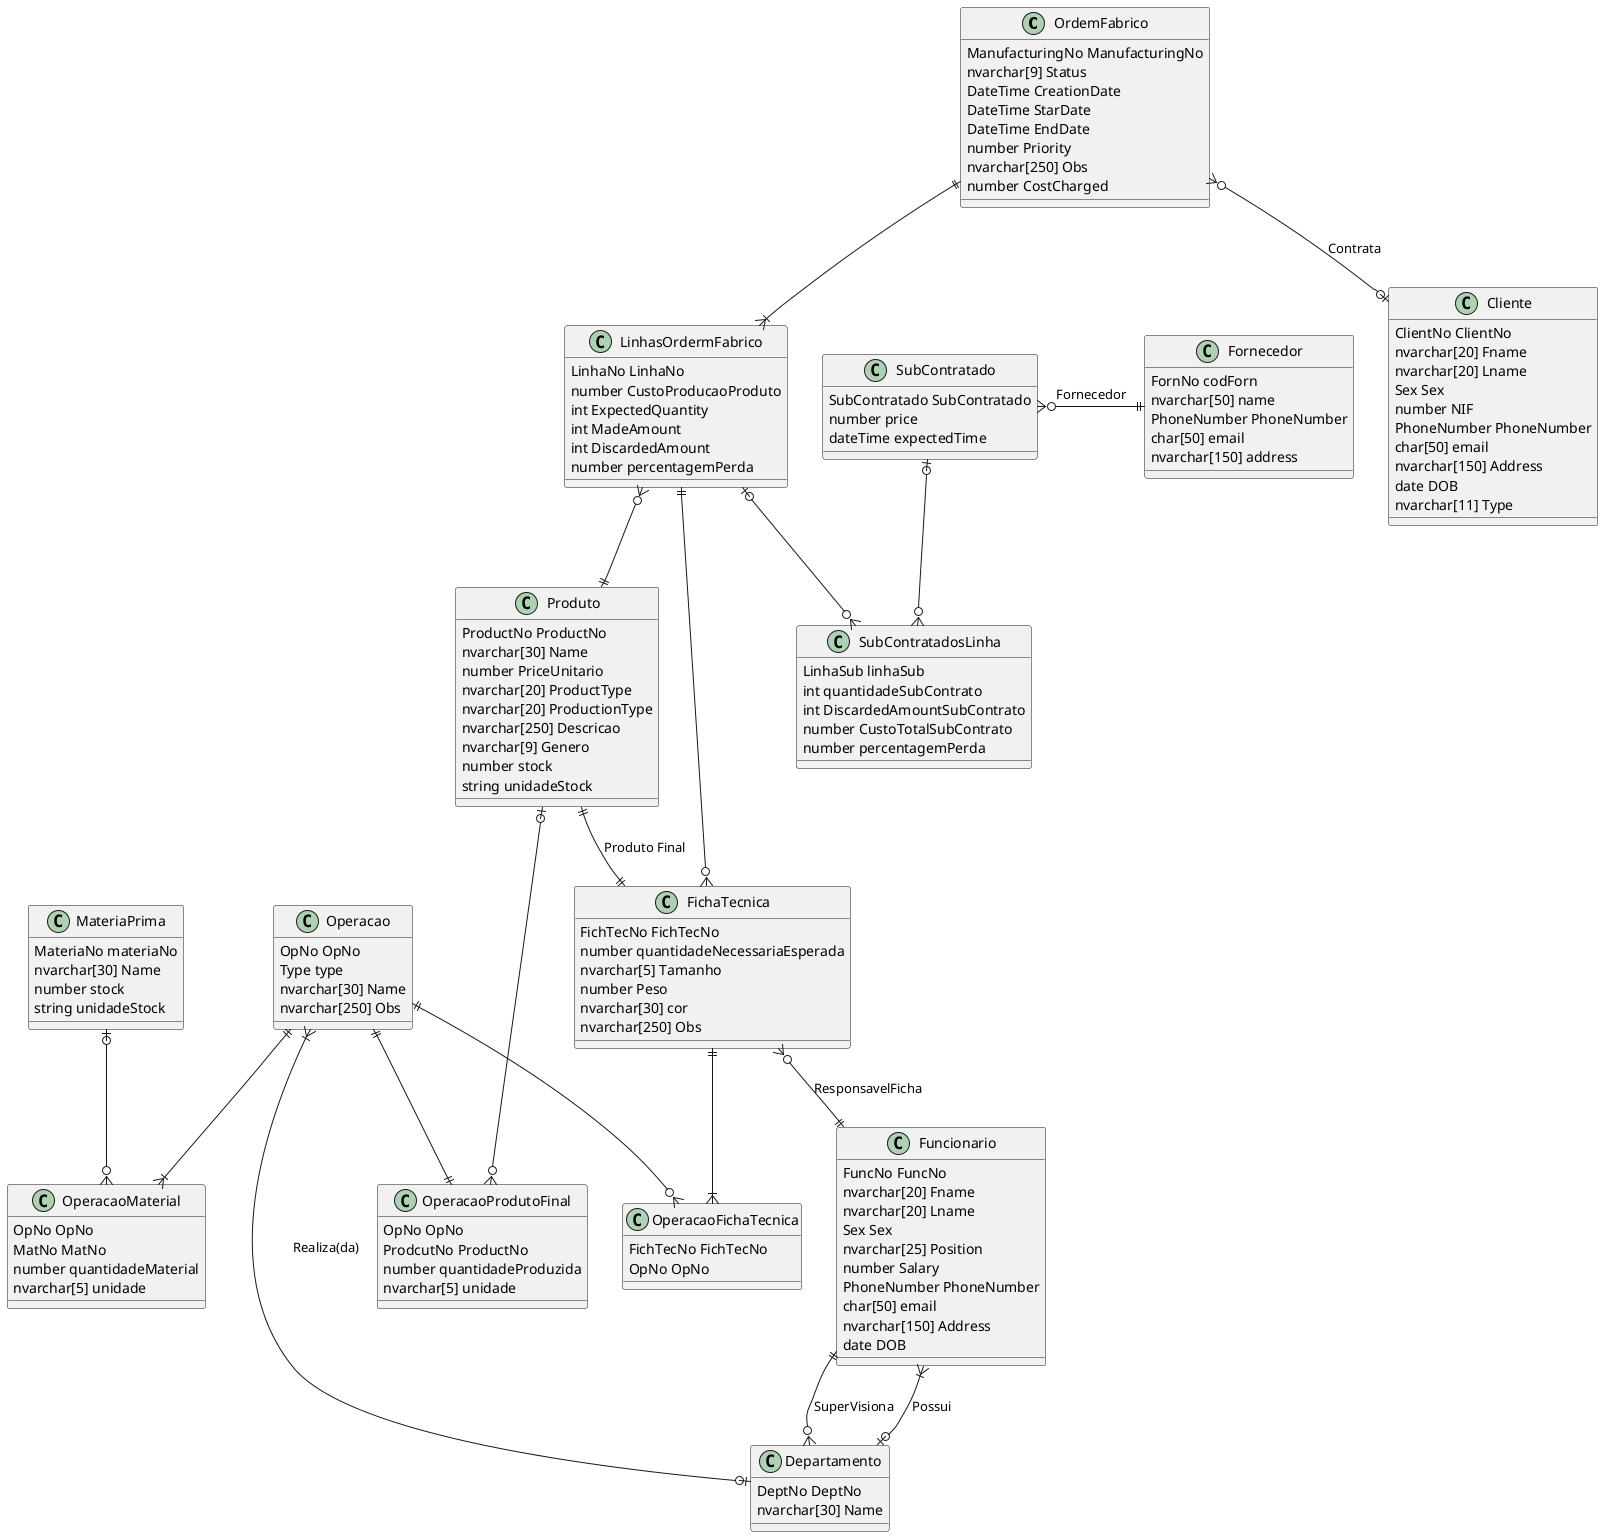 @startuml tableBD

/'
!Meter realções ternarias
!Ligação da ORdem de Fabrico e Produto mal, o que liga é a ficha Tecnica
'/

class OrdemFabrico {
    ManufacturingNo ManufacturingNo    
    nvarchar[9] Status 
    DateTime CreationDate
    DateTime StarDate
    DateTime EndDate
    number Priority
    nvarchar[250] Obs
    number CostCharged
}   

class LinhasOrdermFabrico {
    LinhaNo LinhaNo
    number CustoProducaoProduto
    int ExpectedQuantity
    int MadeAmount
    int DiscardedAmount
    number percentagemPerda
}

class SubContratadosLinha {
    LinhaSub linhaSub
    int quantidadeSubContrato
    int DiscardedAmountSubContrato
    number CustoTotalSubContrato
    number percentagemPerda
}

/'
Relacionamento LinhasOrder 
O produto é que nao tenho a certeza
'/
SubContratado |o--o{ SubContratadosLinha
LinhasOrdermFabrico |o--o{ SubContratadosLinha
LinhasOrdermFabrico ||--o{ FichaTecnica
LinhasOrdermFabrico }o--|| Produto
/'
O stock é quantidade que tem de Produto
O fornecedor vai ter os campos da tabela e o Produto 
pode ter varios

Talvez haja uma tabela materiais que liga juntamente
ao Produto há tabela operação

ProductionType --> Acabado ou SemiAcabado 
'/
class Produto {
    ProductNo ProductNo
    nvarchar[30] Name 
    number PriceUnitario 
    nvarchar[20] ProductType
    nvarchar[20] ProductionType
    nvarchar[250] Descricao
    nvarchar[9] Genero
    number stock 
    string unidadeStock
}

class MateriaPrima {
    MateriaNo materiaNo
    nvarchar[30] Name 
    number stock 
    string unidadeStock
}


/'
Conjunto de operações necessarias para a produção
de um Produto, os materiais utilizados e o resultado 
final
'/
class FichaTecnica {
    FichTecNo FichTecNo
    number quantidadeNecessariaEsperada
    nvarchar[5] Tamanho
    number Peso
    nvarchar[30] cor
    nvarchar[250] Obs
}

class OperacaoFichaTecnica {
    FichTecNo FichTecNo
    OpNo OpNo
}

Operacao ||--o{ OperacaoFichaTecnica
FichaTecnica ||--|{ OperacaoFichaTecnica
/'
Parceiro externo que pode desenvolver uma operação
Ver se apenas um subContratado pode fazer uma e so uma operação
'/
class Operacao {
    OpNo OpNo 
    Type type 
    nvarchar[30] Name 
    nvarchar[250] Obs
}

class OperacaoMaterial {
    OpNo OpNo 
    MatNo MatNo
    number quantidadeMaterial
    nvarchar[5] unidade
}

class OperacaoProdutoFinal {
    OpNo OpNo 
    ProdcutNo ProductNo
    number quantidadeProduzida
    nvarchar[5] unidade
}

Operacao ||--|{ OperacaoMaterial
MateriaPrima |o--o{ OperacaoMaterial

Operacao ||--|| OperacaoProdutoFinal
Produto |o--o{ OperacaoProdutoFinal
/'
ExpectedTime, acho que é o unico que não é preciso

O subContratado ele manda tudo, o que está bem, mal, etc.

O productNo seria os materias que enviamos
'/
class SubContratado {
    SubContratado SubContratado
    number price 
    dateTime expectedTime 
}

class Fornecedor {
    FornNo codForn 
    nvarchar[50] name
    PhoneNumber PhoneNumber
    char[50] email
    nvarchar[150] address
}

/'Extras se quissermos complicar'/

/'Setor da fabrica responsável por uma determinada
operacao'/
class Departamento {
    DeptNo DeptNo 
    nvarchar[30] Name
}

/'
Funcionario da fabrica, que faz parte de um setor
'/
class Funcionario {
    FuncNo FuncNo
    nvarchar[20] Fname
    nvarchar[20] Lname
    Sex Sex
    nvarchar[25] Position
    number Salary
    PhoneNumber PhoneNumber 
    char[50] email
    nvarchar[150] Address
    date DOB
}

class Cliente {
    ClientNo ClientNo
    nvarchar[20] Fname
    nvarchar[20] Lname
    Sex Sex
    number NIF 
    PhoneNumber PhoneNumber 
    char[50] email
    nvarchar[150] Address 
    date DOB
    nvarchar[11] Type
}


/'
Relacionamento dos Funcionarios
'/
Funcionario }|--o| Departamento: Possui
Funcionario ||--o{ Departamento: SuperVisiona 

/'
Relacionamento das Operacoes Interna
'/
Operacao }|--o| Departamento: Realiza(da)

/'
Relacionamento Ficha Tecnica
'/
/'FichaTecnica }o--|{ MateriaPrima: Utiliza(do)o'/
FichaTecnica }o--|| Funcionario: ResponsavelFicha
/'
Relacionamentos do Produto
'/
Produto ||--|| FichaTecnica: Produto Final

/'
Relacionamento do Fornecedor
'/
SubContratado }o-|| Fornecedor: Fornecedor

/'
Relacionamento Ordem Fabrico
'/
OrdemFabrico }o--o| Cliente: Contrata
OrdemFabrico ||--|{ LinhasOrdermFabrico
@enduml